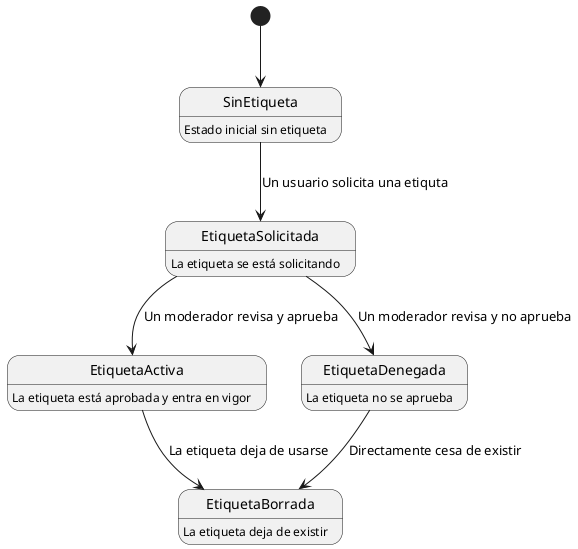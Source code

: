 @startuml
[*] --> SinEtiqueta

SinEtiqueta --> EtiquetaSolicitada : Un usuario solicita una etiquta
EtiquetaSolicitada --> EtiquetaActiva : Un moderador revisa y aprueba
EtiquetaSolicitada --> EtiquetaDenegada : Un moderador revisa y no aprueba
EtiquetaActiva --> EtiquetaBorrada : La etiqueta deja de usarse
EtiquetaDenegada --> EtiquetaBorrada : Directamente cesa de existir

SinEtiqueta : Estado inicial sin etiqueta
EtiquetaSolicitada : La etiqueta se está solicitando
EtiquetaActiva : La etiqueta está aprobada y entra en vigor
EtiquetaDenegada : La etiqueta no se aprueba
EtiquetaBorrada : La etiqueta deja de existir
@enduml